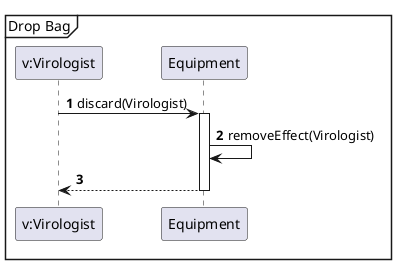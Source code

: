 @startuml
'https://plantuml.com/sequence-diagram

autonumber

Mainframe Drop Bag


"v:Virologist"->Equipment++:discard(Virologist)
Equipment->Equipment:removeEffect(Virologist)
Equipment-->"v:Virologist"--
@enduml